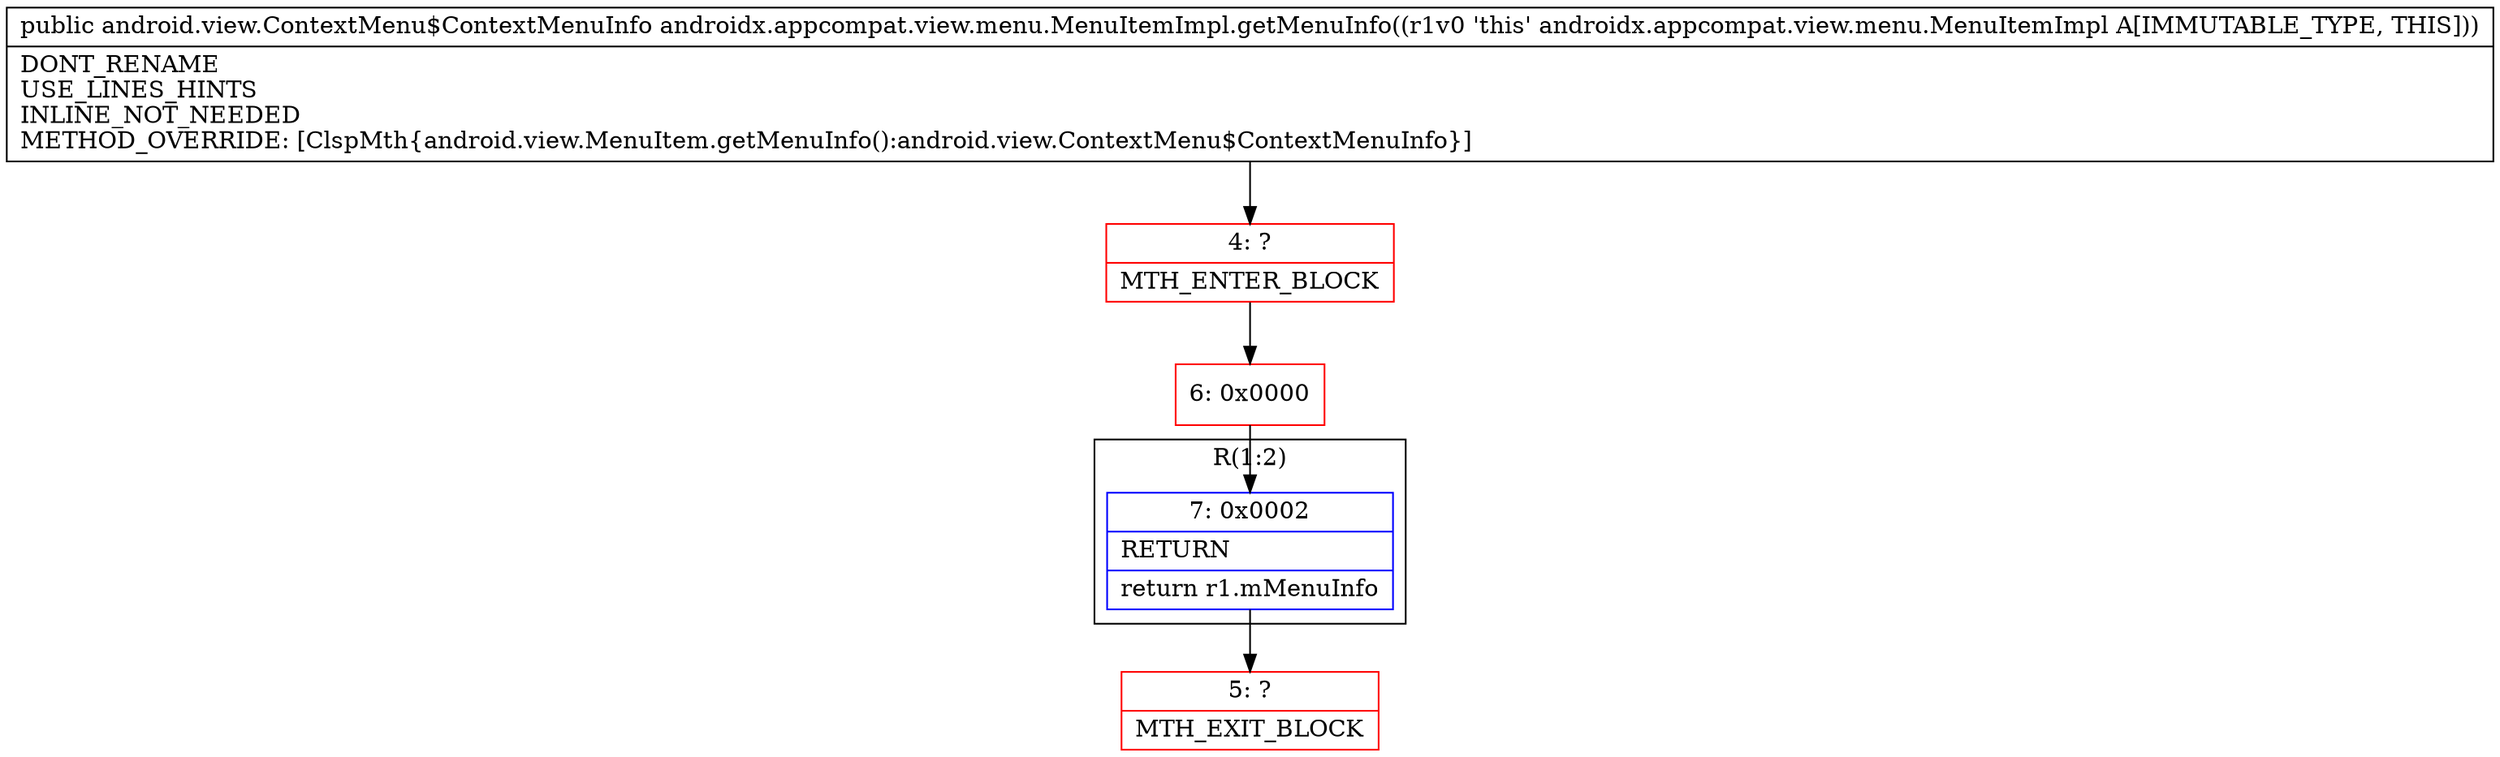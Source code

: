 digraph "CFG forandroidx.appcompat.view.menu.MenuItemImpl.getMenuInfo()Landroid\/view\/ContextMenu$ContextMenuInfo;" {
subgraph cluster_Region_993276589 {
label = "R(1:2)";
node [shape=record,color=blue];
Node_7 [shape=record,label="{7\:\ 0x0002|RETURN\l|return r1.mMenuInfo\l}"];
}
Node_4 [shape=record,color=red,label="{4\:\ ?|MTH_ENTER_BLOCK\l}"];
Node_6 [shape=record,color=red,label="{6\:\ 0x0000}"];
Node_5 [shape=record,color=red,label="{5\:\ ?|MTH_EXIT_BLOCK\l}"];
MethodNode[shape=record,label="{public android.view.ContextMenu$ContextMenuInfo androidx.appcompat.view.menu.MenuItemImpl.getMenuInfo((r1v0 'this' androidx.appcompat.view.menu.MenuItemImpl A[IMMUTABLE_TYPE, THIS]))  | DONT_RENAME\lUSE_LINES_HINTS\lINLINE_NOT_NEEDED\lMETHOD_OVERRIDE: [ClspMth\{android.view.MenuItem.getMenuInfo():android.view.ContextMenu$ContextMenuInfo\}]\l}"];
MethodNode -> Node_4;Node_7 -> Node_5;
Node_4 -> Node_6;
Node_6 -> Node_7;
}

